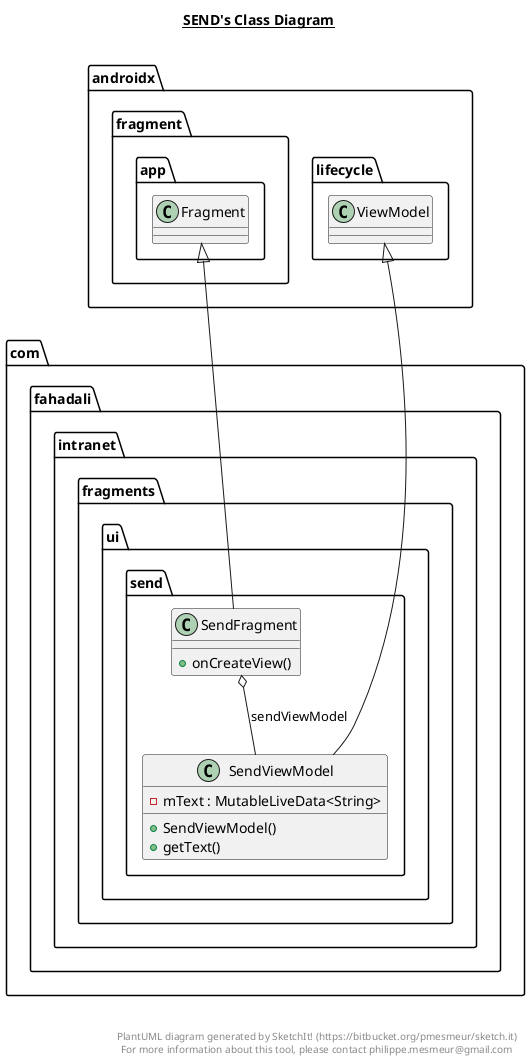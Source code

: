 @startuml

title __SEND's Class Diagram__\n

  namespace com.fahadali.intranet {
    namespace fragments.ui.send {
      class com.fahadali.intranet.fragments.ui.send.SendFragment {
          + onCreateView()
      }
    }
  }
  

  namespace com.fahadali.intranet {
    namespace fragments.ui.send {
      class com.fahadali.intranet.fragments.ui.send.SendViewModel {
          - mText : MutableLiveData<String>
          + SendViewModel()
          + getText()
      }
    }
  }
  

  com.fahadali.intranet.fragments.ui.send.SendFragment -up-|> androidx.fragment.app.Fragment
  com.fahadali.intranet.fragments.ui.send.SendFragment o-- com.fahadali.intranet.fragments.ui.send.SendViewModel : sendViewModel
  com.fahadali.intranet.fragments.ui.send.SendViewModel -up-|> androidx.lifecycle.ViewModel


right footer


PlantUML diagram generated by SketchIt! (https://bitbucket.org/pmesmeur/sketch.it)
For more information about this tool, please contact philippe.mesmeur@gmail.com
endfooter

@enduml
